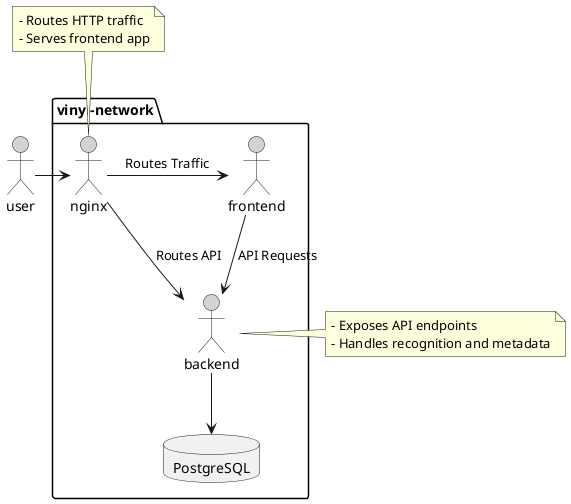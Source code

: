 @startuml
!define RECTANGLE #lightgrey

RECTANGLE "user" as user

package "vinyl-network" {
    RECTANGLE "nginx" as nginx
    RECTANGLE "frontend" as frontend
    RECTANGLE "backend" as backend

    database "PostgreSQL" as db
}

user -right-> nginx

nginx -right-> frontend : Routes Traffic
nginx -down-> backend : Routes API

frontend -down-> backend : API Requests
backend -down-> db

note top of nginx
  - Routes HTTP traffic
  - Serves frontend app
end note

note right of backend
  - Exposes API endpoints
  - Handles recognition and metadata
end note
@enduml